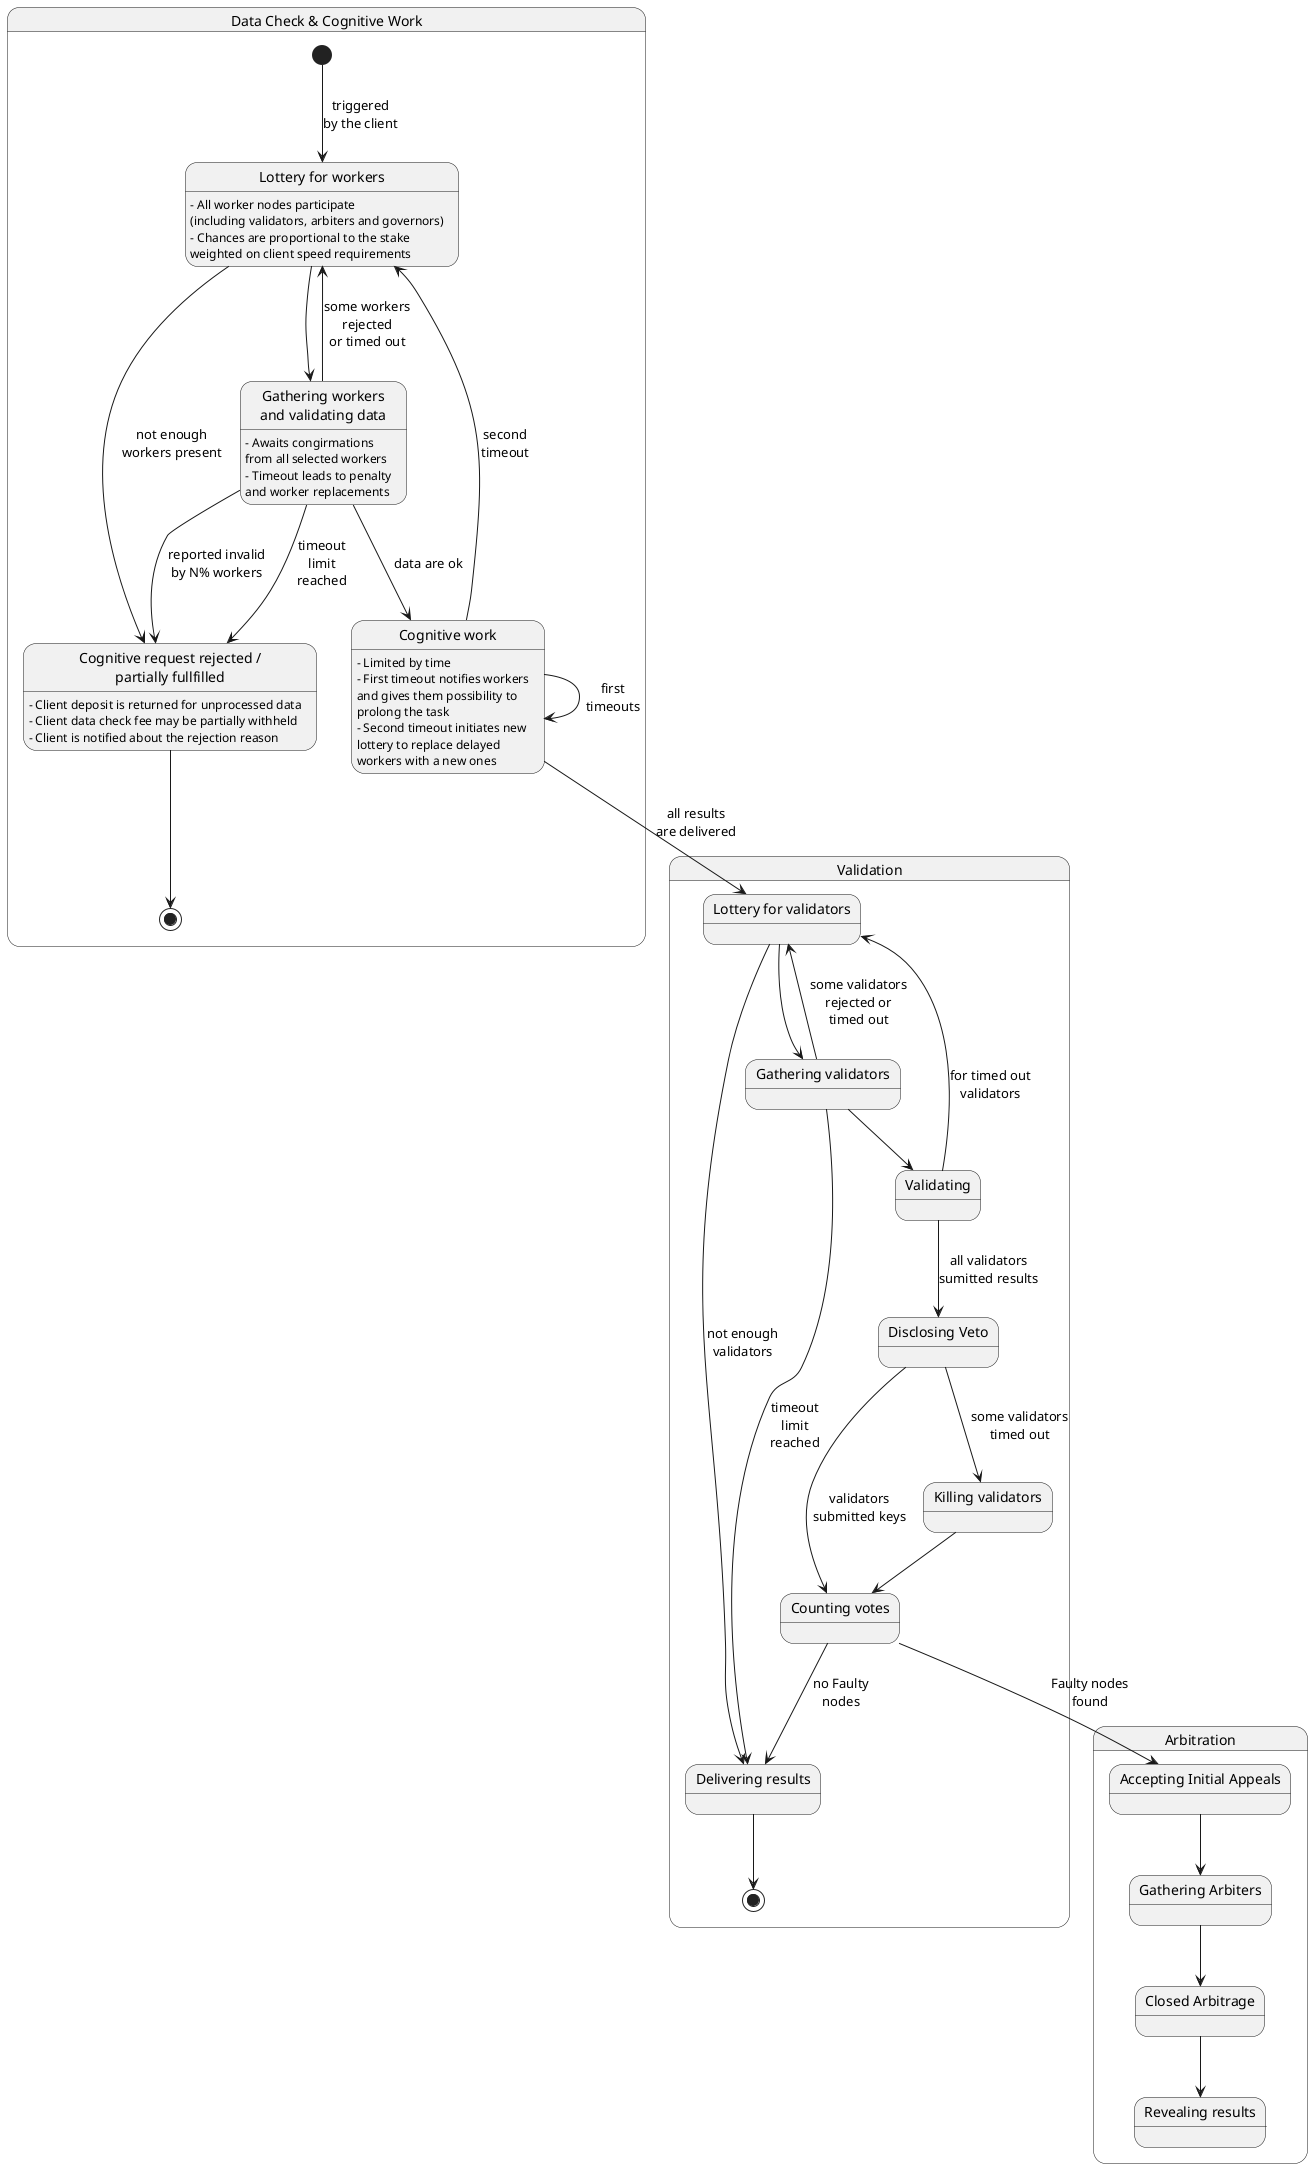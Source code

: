 @startuml
state "Data Check & Cognitive Work" as cognition {
  state "Lottery for workers" as lottery1
  state "Gathering workers\nand validating data" as wait1
  state "Cognitive request rejected /\npartially fullfilled" as rejected
  state "Cognitive work" as work

  lottery1: – All worker nodes participate
  lottery1:   (including validators, arbiters and governors)
  lottery1: – Chances are proportional to the stake
  lottery1:   weighted on client speed requirements

  wait1: – Awaits congirmations
  wait1:   from all selected workers
  wait1: – Timeout leads to penalty
  wait1:   and worker replacements

  rejected: – Client deposit is returned for unprocessed data
  rejected: – Client data check fee may be partially withheld
  rejected: – Client is notified about the rejection reason

  work: – Limited by time
  work: – First timeout notifies workers
  work:   and gives them possibility to
  work:   prolong the task
  work: – Second timeout initiates new
  work:   lottery to replace delayed
  work:   workers with a new ones

  [*] --> lottery1: triggered\nby the client
  lottery1 --> wait1
  lottery1 -right-> rejected: not enough\nworkers present
  wait1 --> lottery1: some workers\nrejected\nor timed out
  wait1 --> rejected: reported invalid\nby N% workers
  wait1 --> rejected: timeout\nlimit\nreached
  wait1 --> work: data are ok
  work --> work: first\ntimeouts
  work --> lottery1: second\ntimeout
  rejected --> [*]
}

state "Validation" as validation {
  state "Lottery for validators" as lottery2
  state "Gathering validators" as wait2
  state "Validating" as validating
  state "Disclosing Veto" as disclosing1
  state "Counting votes" as counting1
  state "Killing validators" as killing1
  state "Delivering results" as delivering1

  work --> lottery2: all results\nare delivered
  lottery2 --> wait2
  lottery2 --> delivering1: not enough\nvalidators
  wait2 --> lottery2: some validators\nrejected or\ntimed out
  wait2 --> validating
  wait2 --> delivering1: timeout\nlimit\nreached
  validating --> lottery2: for timed out\nvalidators
  validating --> disclosing1: all validators\nsumitted results
  disclosing1 --> counting1: validators\nsubmitted keys
  disclosing1 --> killing1: some validators\ntimed out
  killing1 --> counting1
  counting1 --> delivering1: no Faulty\nnodes
  delivering1 --> [*]
}

state "Arbitration" as arbitration {
  state "Accepting Initial Appeals" as iappeal
  state "Gathering Arbiters" as wait3
  state "Closed Arbitrage" as carbitrage
  state "Revealing results" as revealing1

  counting1 --> iappeal: Faulty nodes\nfound
  iappeal --> wait3
  wait3 --> carbitrage
  carbitrage --> revealing1
}
@enduml
